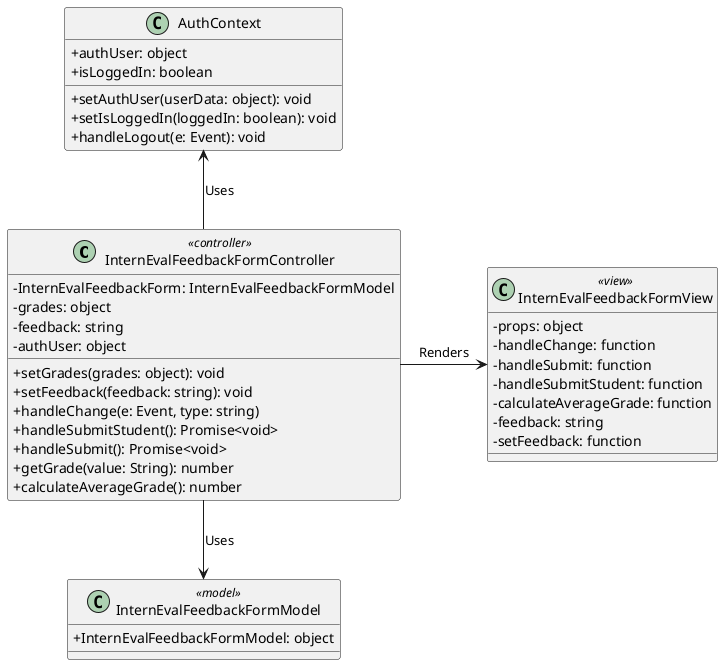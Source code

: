 @startuml intern eval feedback form
skinparam classAttributeIconSize 0

class InternEvalFeedbackFormController <<controller>> {
  - InternEvalFeedbackForm: InternEvalFeedbackFormModel
  - grades: object
  - feedback: string
  - authUser: object
  + setGrades(grades: object): void
  + setFeedback(feedback: string): void
  + handleChange(e: Event, type: string)
  + handleSubmitStudent(): Promise<void>
  + handleSubmit(): Promise<void>
  + getGrade(value: String): number
  + calculateAverageGrade(): number
}

class AuthContext {
  + authUser: object
  + isLoggedIn: boolean
  + setAuthUser(userData: object): void
  + setIsLoggedIn(loggedIn: boolean): void
  + handleLogout(e: Event): void
}

class InternEvalFeedbackFormModel <<model>> {
  + InternEvalFeedbackFormModel: object
}

class InternEvalFeedbackFormView <<view>> {
  - props: object
  - handleChange: function
  - handleSubmit: function
  - handleSubmitStudent: function
  - calculateAverageGrade: function
  - feedback: string 
  - setFeedback: function
}


InternEvalFeedbackFormController -up-> AuthContext: Uses
InternEvalFeedbackFormController -down-> InternEvalFeedbackFormModel: Uses
InternEvalFeedbackFormController -right-> InternEvalFeedbackFormView: Renders

@enduml